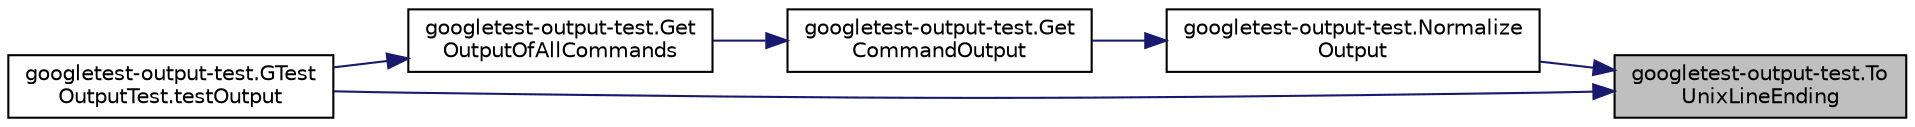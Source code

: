digraph "googletest-output-test.ToUnixLineEnding"
{
 // LATEX_PDF_SIZE
  bgcolor="transparent";
  edge [fontname="Helvetica",fontsize="10",labelfontname="Helvetica",labelfontsize="10"];
  node [fontname="Helvetica",fontsize="10",shape=record];
  rankdir="RL";
  Node1 [label="googletest-output-test.To\lUnixLineEnding",height=0.2,width=0.4,color="black", fillcolor="grey75", style="filled", fontcolor="black",tooltip=" "];
  Node1 -> Node2 [dir="back",color="midnightblue",fontsize="10",style="solid",fontname="Helvetica"];
  Node2 [label="googletest-output-test.Normalize\lOutput",height=0.2,width=0.4,color="black",URL="$namespacegoogletest-output-test.html#a34d8f4f0f5714a846af7a576fca906ea",tooltip=" "];
  Node2 -> Node3 [dir="back",color="midnightblue",fontsize="10",style="solid",fontname="Helvetica"];
  Node3 [label="googletest-output-test.Get\lCommandOutput",height=0.2,width=0.4,color="black",URL="$namespacegoogletest-output-test.html#ab1776de1dd70435fb1af39390bd7d4f3",tooltip=" "];
  Node3 -> Node4 [dir="back",color="midnightblue",fontsize="10",style="solid",fontname="Helvetica"];
  Node4 [label="googletest-output-test.Get\lOutputOfAllCommands",height=0.2,width=0.4,color="black",URL="$namespacegoogletest-output-test.html#a3f97b075a05d215e5f7d1c2b71973f78",tooltip=" "];
  Node4 -> Node5 [dir="back",color="midnightblue",fontsize="10",style="solid",fontname="Helvetica"];
  Node5 [label="googletest-output-test.GTest\lOutputTest.testOutput",height=0.2,width=0.4,color="black",URL="$classgoogletest-output-test_1_1GTestOutputTest.html#a4ab77925377e6c837d33f07960a31212",tooltip=" "];
  Node1 -> Node5 [dir="back",color="midnightblue",fontsize="10",style="solid",fontname="Helvetica"];
}
